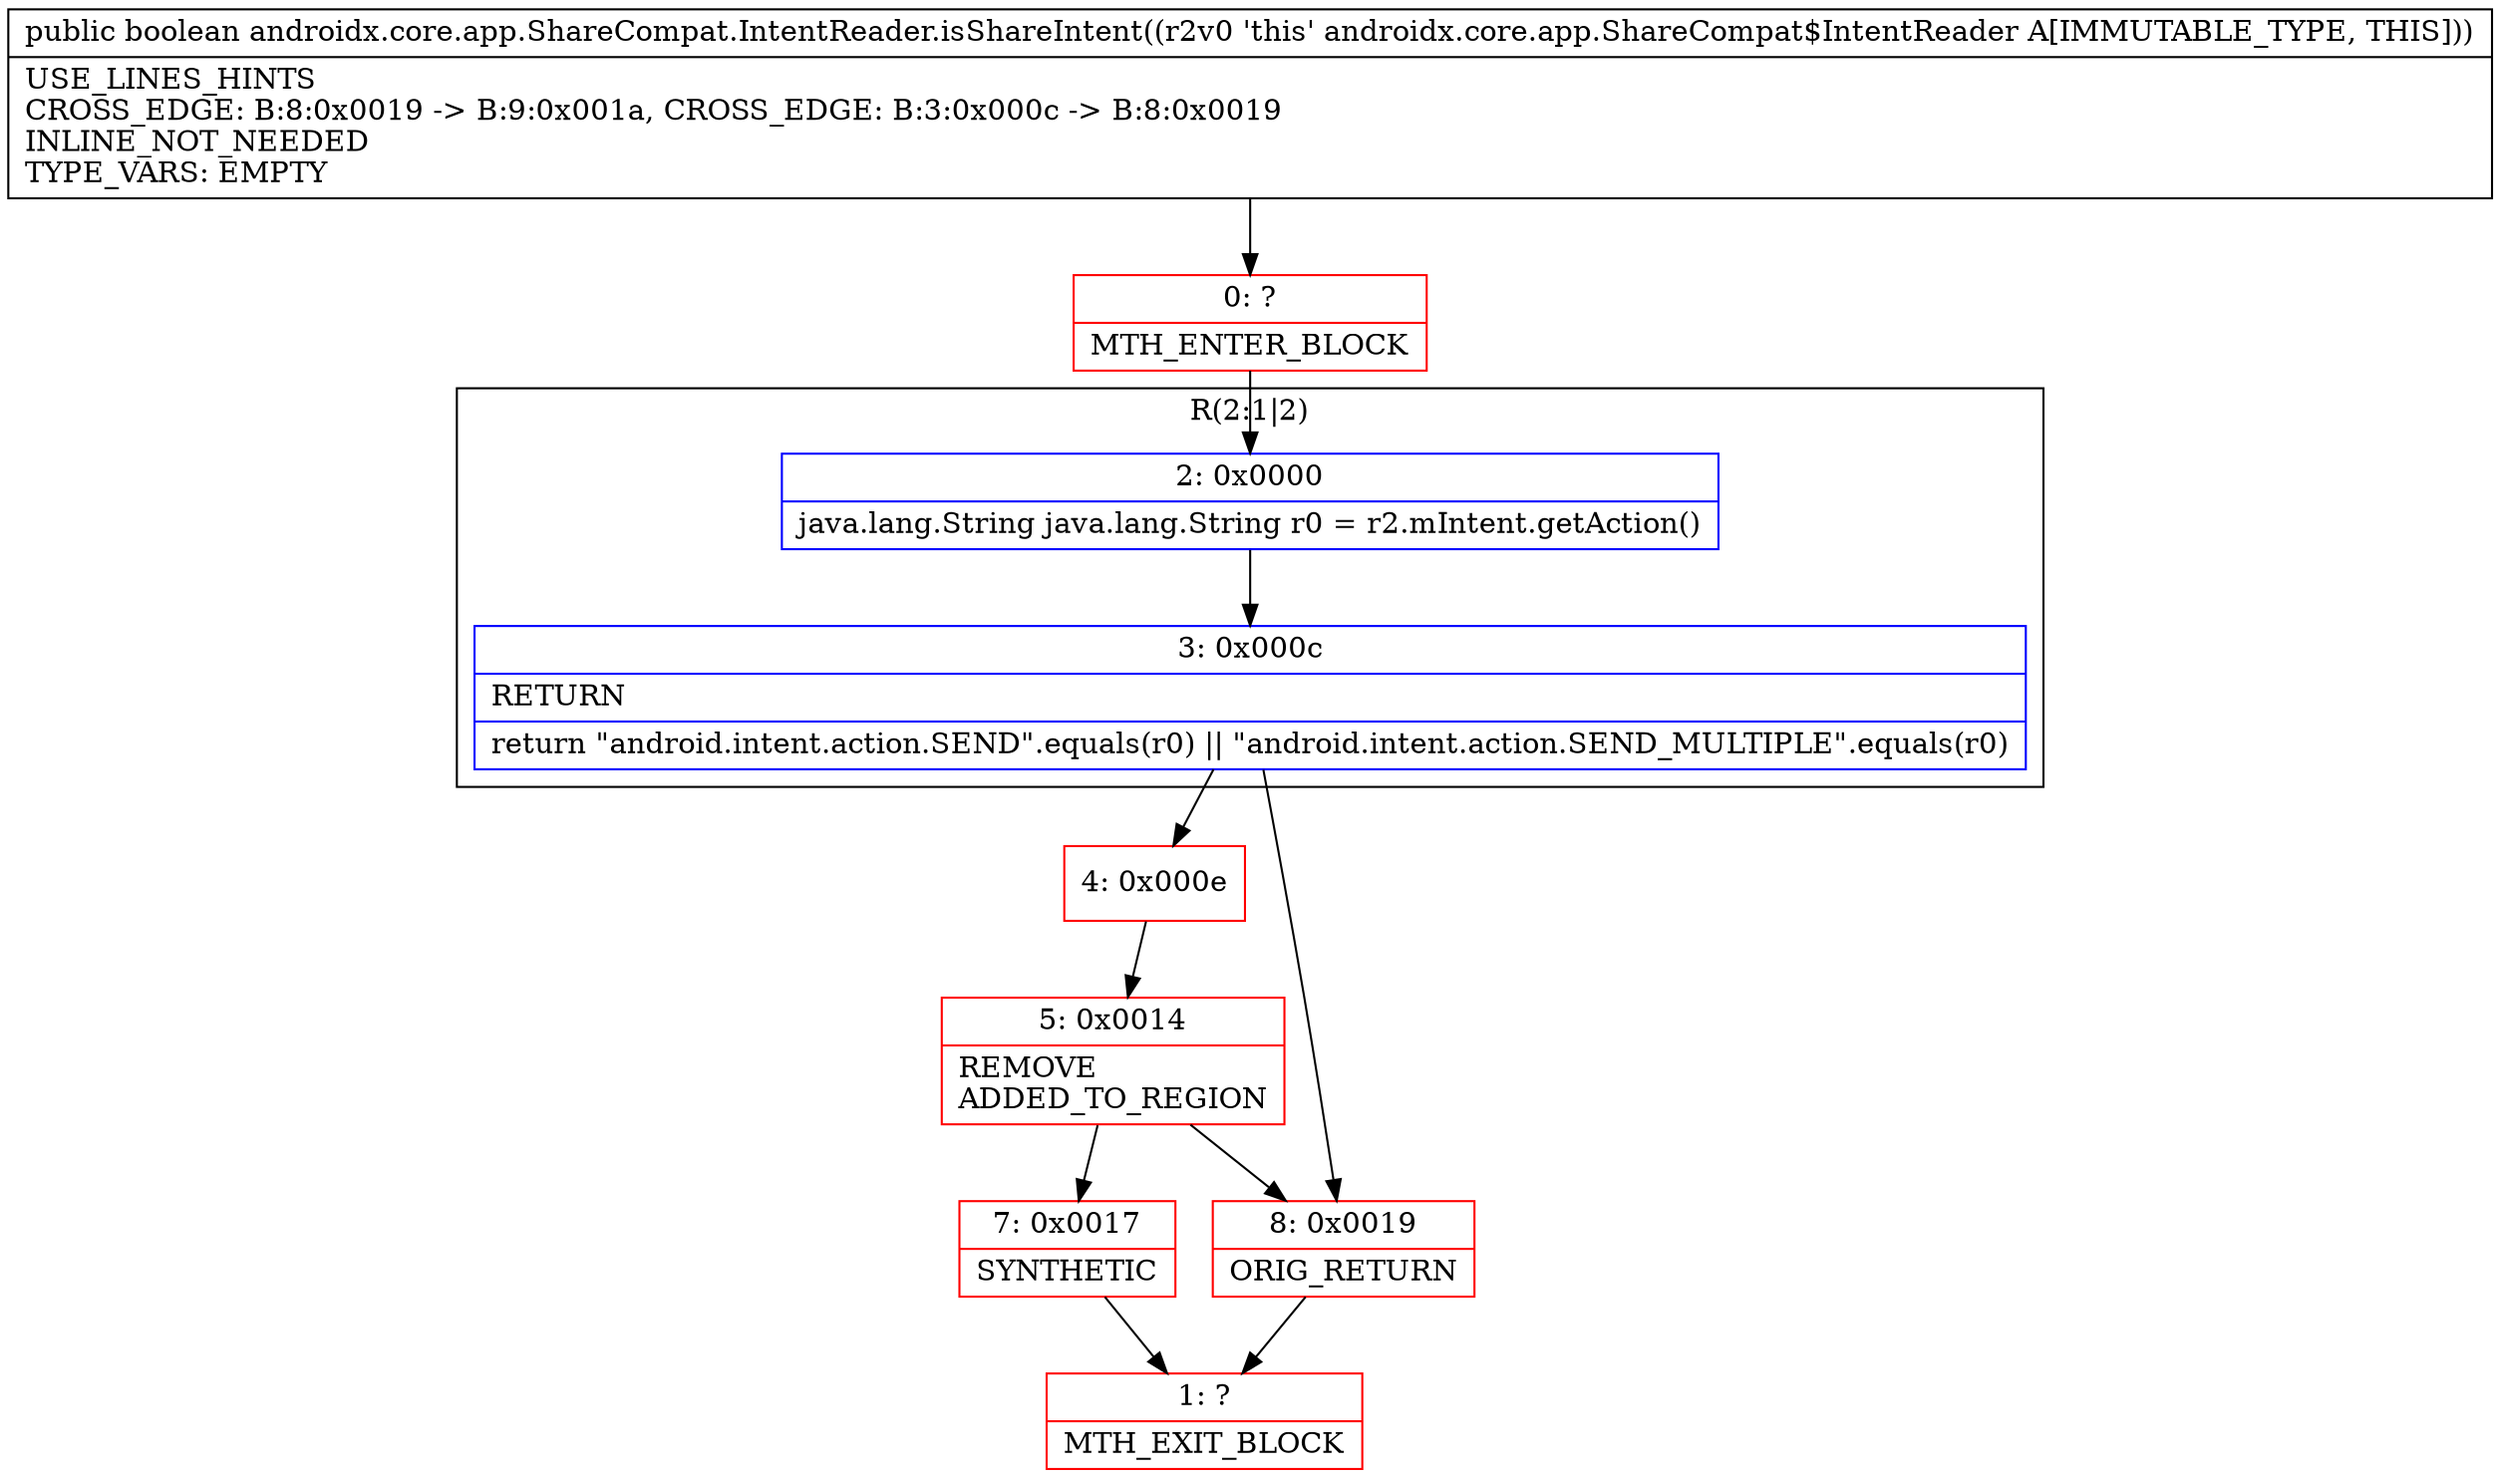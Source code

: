 digraph "CFG forandroidx.core.app.ShareCompat.IntentReader.isShareIntent()Z" {
subgraph cluster_Region_616203646 {
label = "R(2:1|2)";
node [shape=record,color=blue];
Node_2 [shape=record,label="{2\:\ 0x0000|java.lang.String java.lang.String r0 = r2.mIntent.getAction()\l}"];
Node_3 [shape=record,label="{3\:\ 0x000c|RETURN\l|return \"android.intent.action.SEND\".equals(r0) \|\| \"android.intent.action.SEND_MULTIPLE\".equals(r0)\l}"];
}
Node_0 [shape=record,color=red,label="{0\:\ ?|MTH_ENTER_BLOCK\l}"];
Node_4 [shape=record,color=red,label="{4\:\ 0x000e}"];
Node_5 [shape=record,color=red,label="{5\:\ 0x0014|REMOVE\lADDED_TO_REGION\l}"];
Node_7 [shape=record,color=red,label="{7\:\ 0x0017|SYNTHETIC\l}"];
Node_1 [shape=record,color=red,label="{1\:\ ?|MTH_EXIT_BLOCK\l}"];
Node_8 [shape=record,color=red,label="{8\:\ 0x0019|ORIG_RETURN\l}"];
MethodNode[shape=record,label="{public boolean androidx.core.app.ShareCompat.IntentReader.isShareIntent((r2v0 'this' androidx.core.app.ShareCompat$IntentReader A[IMMUTABLE_TYPE, THIS]))  | USE_LINES_HINTS\lCROSS_EDGE: B:8:0x0019 \-\> B:9:0x001a, CROSS_EDGE: B:3:0x000c \-\> B:8:0x0019\lINLINE_NOT_NEEDED\lTYPE_VARS: EMPTY\l}"];
MethodNode -> Node_0;Node_2 -> Node_3;
Node_3 -> Node_4;
Node_3 -> Node_8;
Node_0 -> Node_2;
Node_4 -> Node_5;
Node_5 -> Node_7;
Node_5 -> Node_8;
Node_7 -> Node_1;
Node_8 -> Node_1;
}

